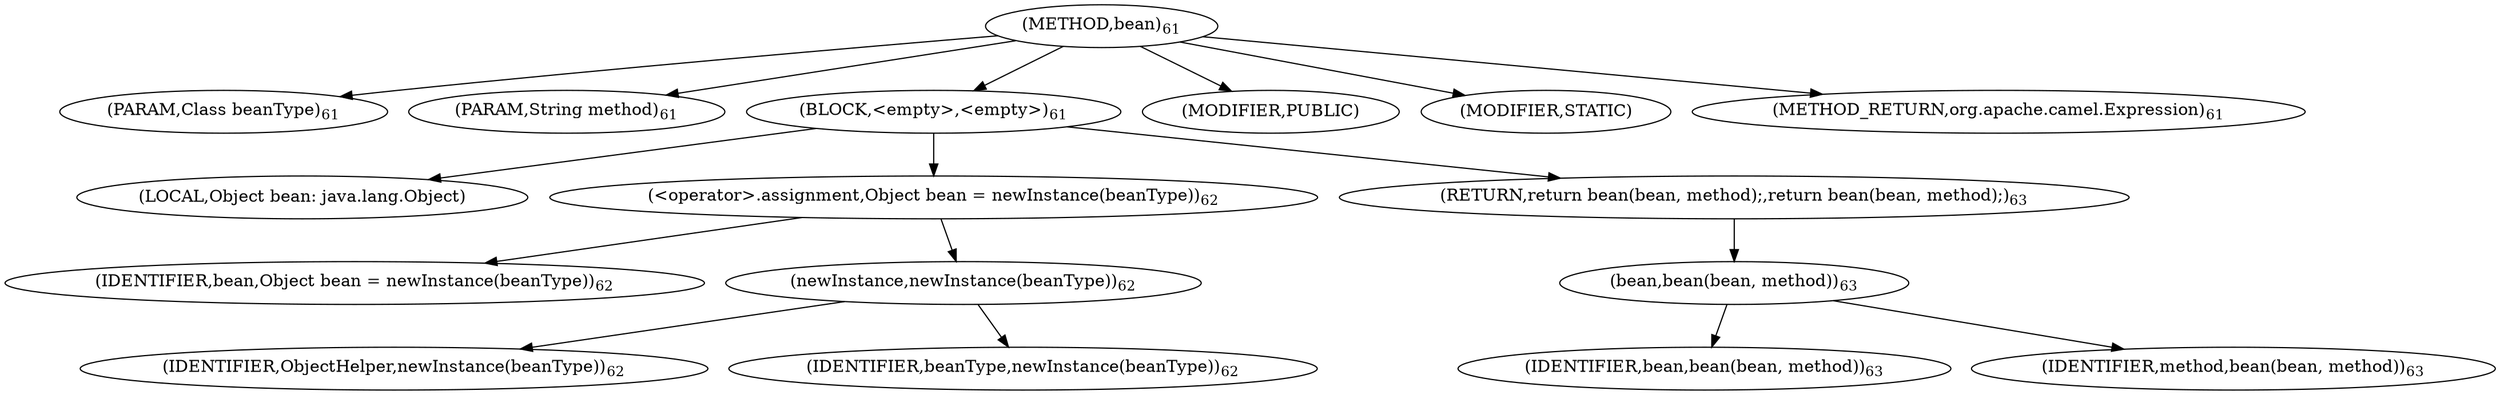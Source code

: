 digraph "bean" {  
"41" [label = <(METHOD,bean)<SUB>61</SUB>> ]
"42" [label = <(PARAM,Class beanType)<SUB>61</SUB>> ]
"43" [label = <(PARAM,String method)<SUB>61</SUB>> ]
"44" [label = <(BLOCK,&lt;empty&gt;,&lt;empty&gt;)<SUB>61</SUB>> ]
"45" [label = <(LOCAL,Object bean: java.lang.Object)> ]
"46" [label = <(&lt;operator&gt;.assignment,Object bean = newInstance(beanType))<SUB>62</SUB>> ]
"47" [label = <(IDENTIFIER,bean,Object bean = newInstance(beanType))<SUB>62</SUB>> ]
"48" [label = <(newInstance,newInstance(beanType))<SUB>62</SUB>> ]
"49" [label = <(IDENTIFIER,ObjectHelper,newInstance(beanType))<SUB>62</SUB>> ]
"50" [label = <(IDENTIFIER,beanType,newInstance(beanType))<SUB>62</SUB>> ]
"51" [label = <(RETURN,return bean(bean, method);,return bean(bean, method);)<SUB>63</SUB>> ]
"52" [label = <(bean,bean(bean, method))<SUB>63</SUB>> ]
"53" [label = <(IDENTIFIER,bean,bean(bean, method))<SUB>63</SUB>> ]
"54" [label = <(IDENTIFIER,method,bean(bean, method))<SUB>63</SUB>> ]
"55" [label = <(MODIFIER,PUBLIC)> ]
"56" [label = <(MODIFIER,STATIC)> ]
"57" [label = <(METHOD_RETURN,org.apache.camel.Expression)<SUB>61</SUB>> ]
  "41" -> "42" 
  "41" -> "43" 
  "41" -> "44" 
  "41" -> "55" 
  "41" -> "56" 
  "41" -> "57" 
  "44" -> "45" 
  "44" -> "46" 
  "44" -> "51" 
  "46" -> "47" 
  "46" -> "48" 
  "48" -> "49" 
  "48" -> "50" 
  "51" -> "52" 
  "52" -> "53" 
  "52" -> "54" 
}
